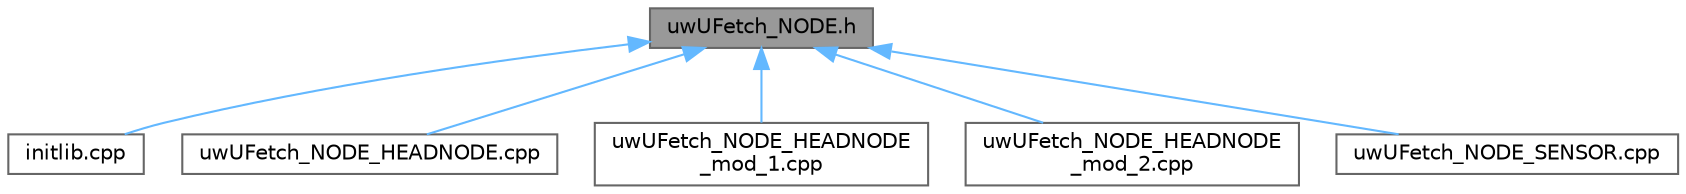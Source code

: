 digraph "uwUFetch_NODE.h"
{
 // LATEX_PDF_SIZE
  bgcolor="transparent";
  edge [fontname=Helvetica,fontsize=10,labelfontname=Helvetica,labelfontsize=10];
  node [fontname=Helvetica,fontsize=10,shape=box,height=0.2,width=0.4];
  Node1 [id="Node000001",label="uwUFetch_NODE.h",height=0.2,width=0.4,color="gray40", fillcolor="grey60", style="filled", fontcolor="black",tooltip="Declaration of uwUFetch_NODE class."];
  Node1 -> Node2 [id="edge1_Node000001_Node000002",dir="back",color="steelblue1",style="solid",tooltip=" "];
  Node2 [id="Node000002",label="initlib.cpp",height=0.2,width=0.4,color="grey40", fillcolor="white", style="filled",URL="$DESERT__Framework_2DESERT_2data__link_2uwUFetch_2initlib_8cpp.html",tooltip="file to initialize the libuwufetch.so library"];
  Node1 -> Node3 [id="edge2_Node000001_Node000003",dir="back",color="steelblue1",style="solid",tooltip=" "];
  Node3 [id="Node000003",label="uwUFetch_NODE_HEADNODE.cpp",height=0.2,width=0.4,color="grey40", fillcolor="white", style="filled",URL="$uwUFetch__NODE__HEADNODE_8cpp.html",tooltip=" "];
  Node1 -> Node4 [id="edge3_Node000001_Node000004",dir="back",color="steelblue1",style="solid",tooltip=" "];
  Node4 [id="Node000004",label="uwUFetch_NODE_HEADNODE\l_mod_1.cpp",height=0.2,width=0.4,color="grey40", fillcolor="white", style="filled",URL="$uwUFetch__NODE__HEADNODE__mod__1_8cpp.html",tooltip="Class that provide the implementation of HEAD NODE entity of uwUFetch protocol using a RTS and CTS pa..."];
  Node1 -> Node5 [id="edge4_Node000001_Node000005",dir="back",color="steelblue1",style="solid",tooltip=" "];
  Node5 [id="Node000005",label="uwUFetch_NODE_HEADNODE\l_mod_2.cpp",height=0.2,width=0.4,color="grey40", fillcolor="white", style="filled",URL="$uwUFetch__NODE__HEADNODE__mod__2_8cpp.html",tooltip=" "];
  Node1 -> Node6 [id="edge5_Node000001_Node000006",dir="back",color="steelblue1",style="solid",tooltip=" "];
  Node6 [id="Node000006",label="uwUFetch_NODE_SENSOR.cpp",height=0.2,width=0.4,color="grey40", fillcolor="white", style="filled",URL="$uwUFetch__NODE__SENSOR_8cpp.html",tooltip="Class that provide the implementation of the SENSOR NODE entity of uwUFetch protocol."];
}
